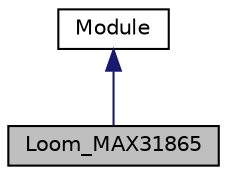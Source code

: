 digraph "Loom_MAX31865"
{
 // LATEX_PDF_SIZE
  edge [fontname="Helvetica",fontsize="10",labelfontname="Helvetica",labelfontsize="10"];
  node [fontname="Helvetica",fontsize="10",shape=record];
  Node1 [label="Loom_MAX31865",height=0.2,width=0.4,color="black", fillcolor="grey75", style="filled", fontcolor="black",tooltip="Class for managing the MAX31865 NOT TO BE CONFUSED WITH THE MAX31865."];
  Node2 -> Node1 [dir="back",color="midnightblue",fontsize="10",style="solid",fontname="Helvetica"];
  Node2 [label="Module",height=0.2,width=0.4,color="black", fillcolor="white", style="filled",URL="$class_module.html",tooltip="General overarching interface to provide basic unified functionality."];
}

